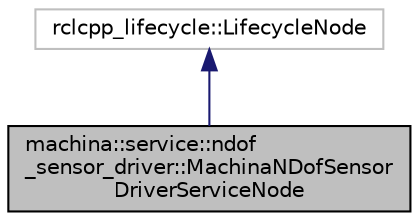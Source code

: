 digraph "machina::service::ndof_sensor_driver::MachinaNDofSensorDriverServiceNode"
{
 // LATEX_PDF_SIZE
  edge [fontname="Helvetica",fontsize="10",labelfontname="Helvetica",labelfontsize="10"];
  node [fontname="Helvetica",fontsize="10",shape=record];
  Node1 [label="machina::service::ndof\l_sensor_driver::MachinaNDofSensor\lDriverServiceNode",height=0.2,width=0.4,color="black", fillcolor="grey75", style="filled", fontcolor="black",tooltip="LifecycleNode to provide service to get latest sensor data."];
  Node2 -> Node1 [dir="back",color="midnightblue",fontsize="10",style="solid",fontname="Helvetica"];
  Node2 [label="rclcpp_lifecycle::LifecycleNode",height=0.2,width=0.4,color="grey75", fillcolor="white", style="filled",tooltip=" "];
}
